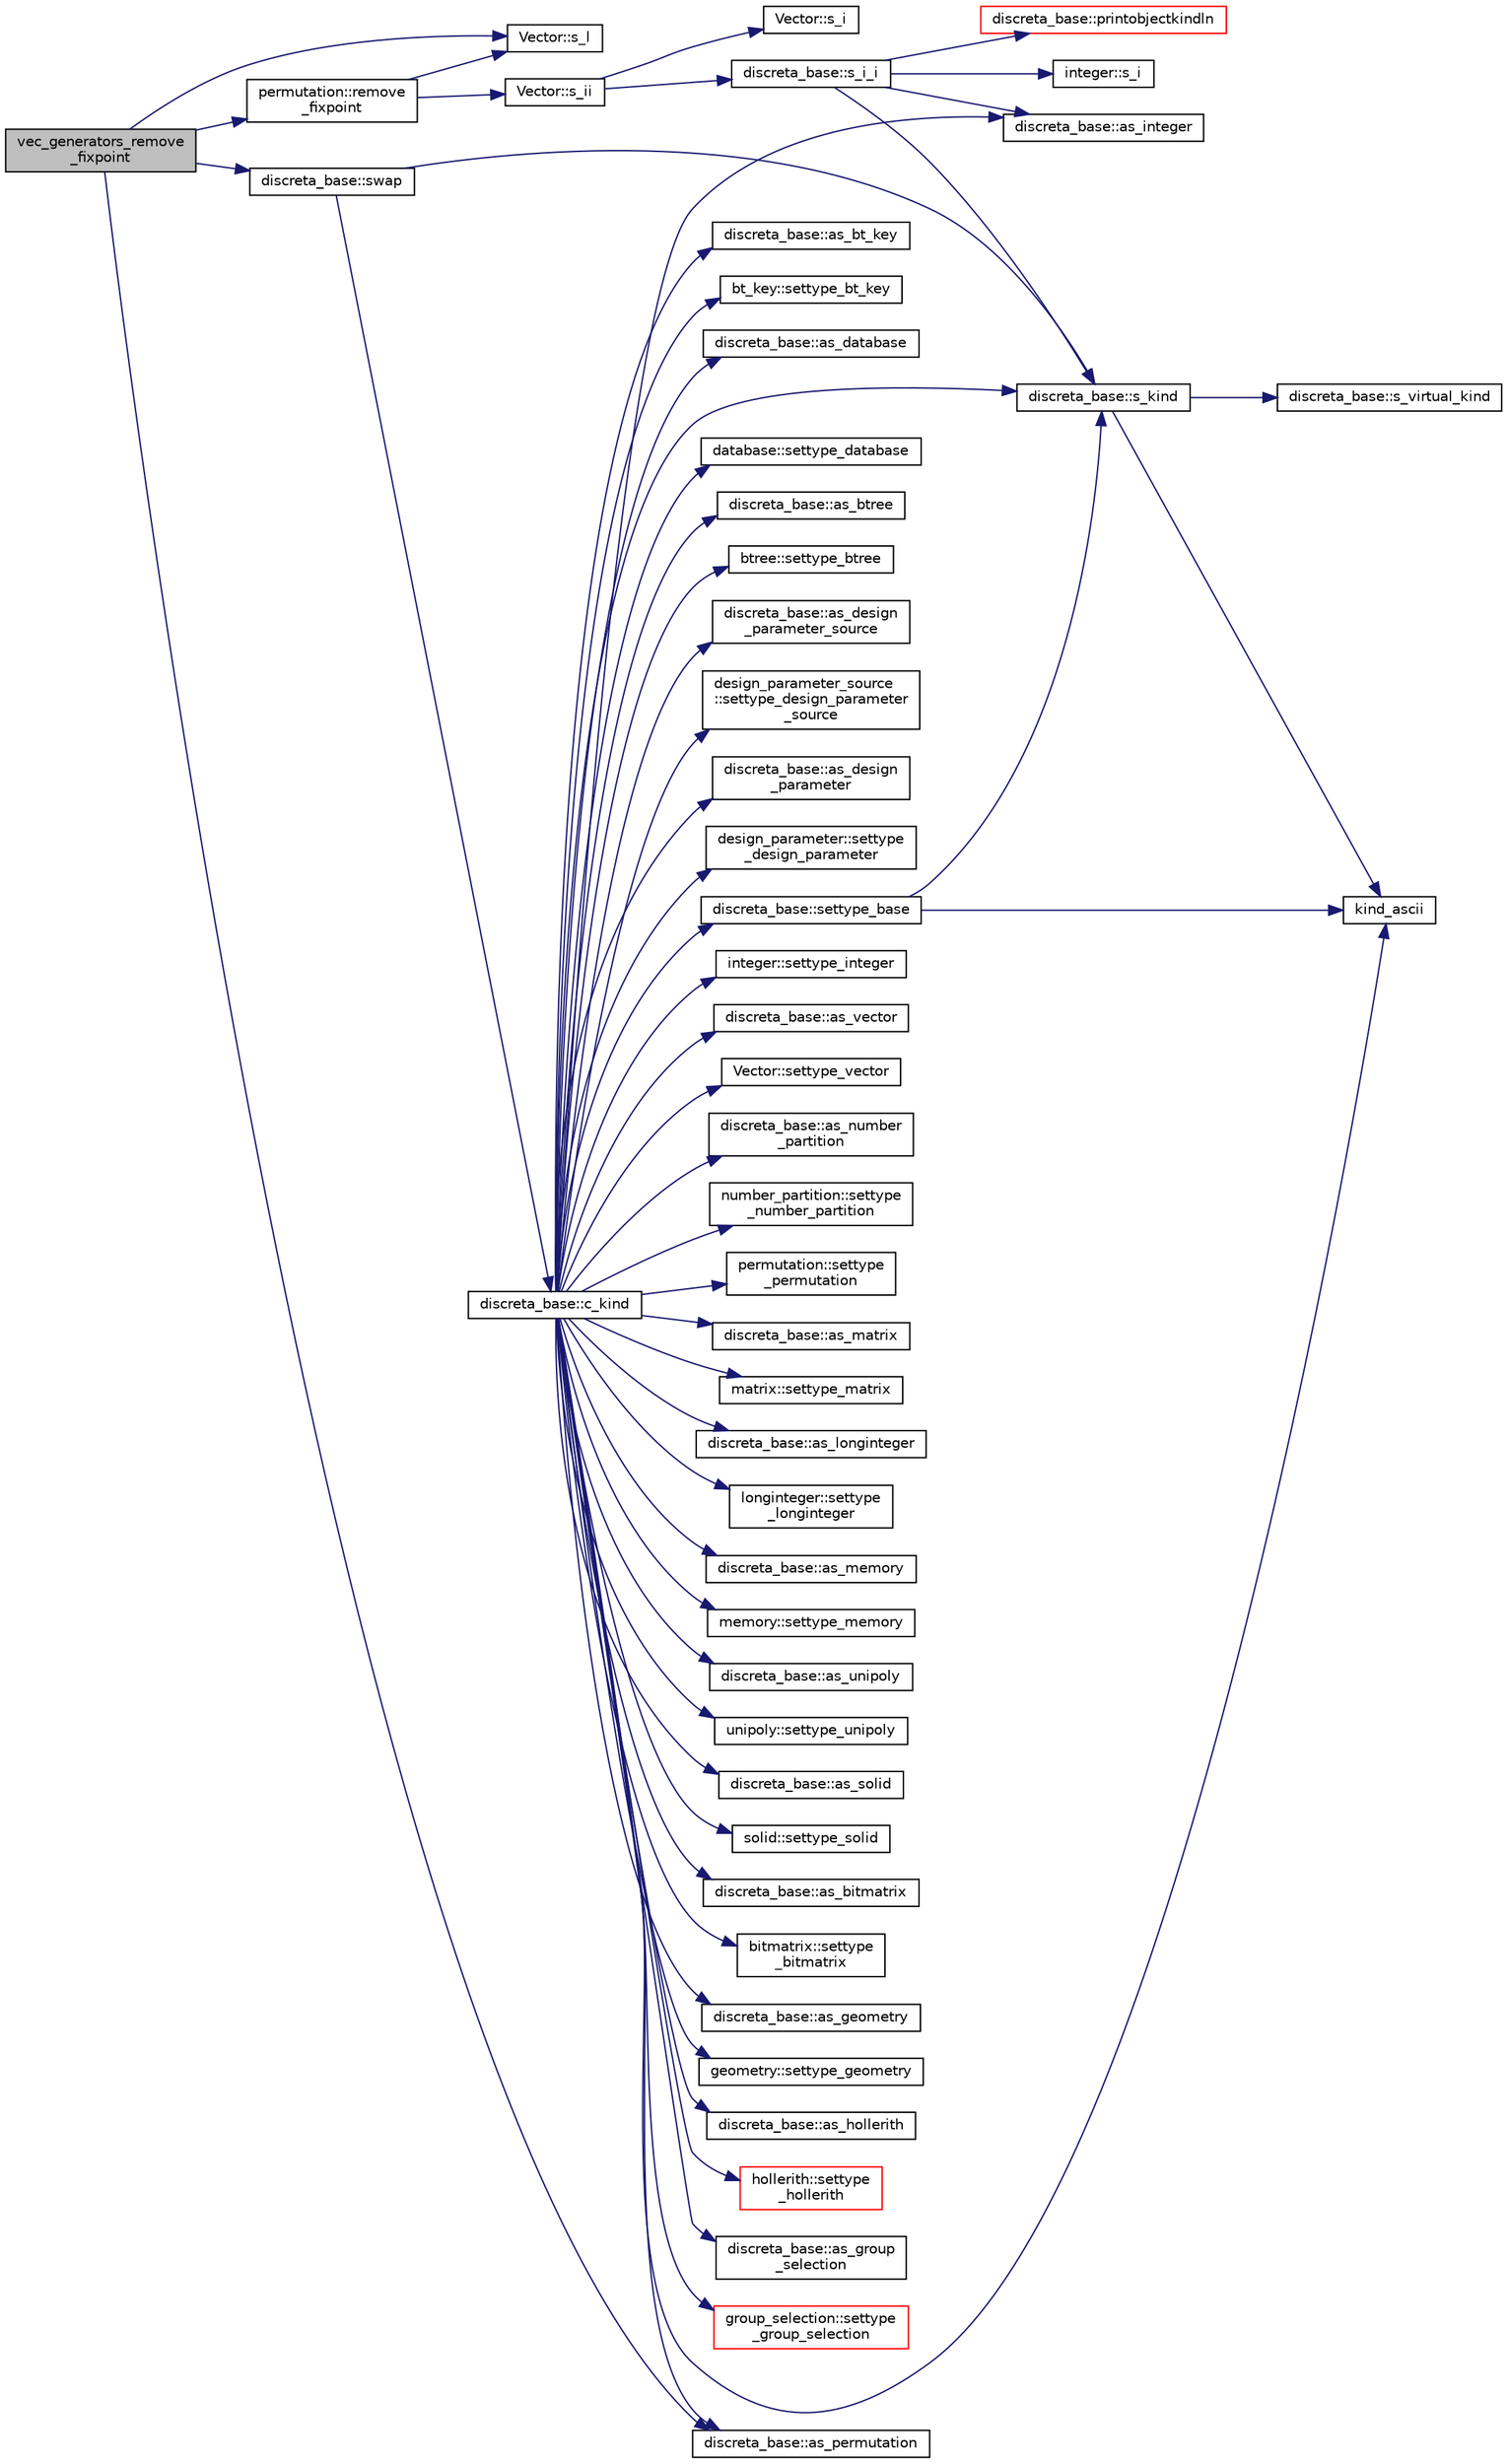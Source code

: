 digraph "vec_generators_remove_fixpoint"
{
  edge [fontname="Helvetica",fontsize="10",labelfontname="Helvetica",labelfontsize="10"];
  node [fontname="Helvetica",fontsize="10",shape=record];
  rankdir="LR";
  Node2855 [label="vec_generators_remove\l_fixpoint",height=0.2,width=0.4,color="black", fillcolor="grey75", style="filled", fontcolor="black"];
  Node2855 -> Node2856 [color="midnightblue",fontsize="10",style="solid",fontname="Helvetica"];
  Node2856 [label="Vector::s_l",height=0.2,width=0.4,color="black", fillcolor="white", style="filled",URL="$d5/db2/class_vector.html#ad2dc082288f858d22a528832289e0704"];
  Node2855 -> Node2857 [color="midnightblue",fontsize="10",style="solid",fontname="Helvetica"];
  Node2857 [label="discreta_base::as_permutation",height=0.2,width=0.4,color="black", fillcolor="white", style="filled",URL="$d7/d71/classdiscreta__base.html#aa4e72f36a82984239b12ae831e131098"];
  Node2855 -> Node2858 [color="midnightblue",fontsize="10",style="solid",fontname="Helvetica"];
  Node2858 [label="permutation::remove\l_fixpoint",height=0.2,width=0.4,color="black", fillcolor="white", style="filled",URL="$d0/d08/classpermutation.html#aa7c3d0f95a13e5e3fef703c033e8f570"];
  Node2858 -> Node2856 [color="midnightblue",fontsize="10",style="solid",fontname="Helvetica"];
  Node2858 -> Node2859 [color="midnightblue",fontsize="10",style="solid",fontname="Helvetica"];
  Node2859 [label="Vector::s_ii",height=0.2,width=0.4,color="black", fillcolor="white", style="filled",URL="$d5/db2/class_vector.html#a75d4942cc7b9794717b4846c10520db8"];
  Node2859 -> Node2860 [color="midnightblue",fontsize="10",style="solid",fontname="Helvetica"];
  Node2860 [label="Vector::s_i",height=0.2,width=0.4,color="black", fillcolor="white", style="filled",URL="$d5/db2/class_vector.html#a1c4fe1752523df8119f70dd550244871"];
  Node2859 -> Node2861 [color="midnightblue",fontsize="10",style="solid",fontname="Helvetica"];
  Node2861 [label="discreta_base::s_i_i",height=0.2,width=0.4,color="black", fillcolor="white", style="filled",URL="$d7/d71/classdiscreta__base.html#aadb92c01fbe69b3034b0214b33fbc735"];
  Node2861 -> Node2862 [color="midnightblue",fontsize="10",style="solid",fontname="Helvetica"];
  Node2862 [label="discreta_base::s_kind",height=0.2,width=0.4,color="black", fillcolor="white", style="filled",URL="$d7/d71/classdiscreta__base.html#a8a830025c74adbbc3362418a7c2ba157"];
  Node2862 -> Node2863 [color="midnightblue",fontsize="10",style="solid",fontname="Helvetica"];
  Node2863 [label="discreta_base::s_virtual_kind",height=0.2,width=0.4,color="black", fillcolor="white", style="filled",URL="$d7/d71/classdiscreta__base.html#a52778a6d6943a468be083d0785d418fb"];
  Node2862 -> Node2864 [color="midnightblue",fontsize="10",style="solid",fontname="Helvetica"];
  Node2864 [label="kind_ascii",height=0.2,width=0.4,color="black", fillcolor="white", style="filled",URL="$d9/d60/discreta_8h.html#ad0ce825a9f29bc6cec27e1b64cfe27bf"];
  Node2861 -> Node2865 [color="midnightblue",fontsize="10",style="solid",fontname="Helvetica"];
  Node2865 [label="discreta_base::printobjectkindln",height=0.2,width=0.4,color="red", fillcolor="white", style="filled",URL="$d7/d71/classdiscreta__base.html#a677ccc8f392ebedde05e453f8cf59559"];
  Node2861 -> Node2867 [color="midnightblue",fontsize="10",style="solid",fontname="Helvetica"];
  Node2867 [label="discreta_base::as_integer",height=0.2,width=0.4,color="black", fillcolor="white", style="filled",URL="$d7/d71/classdiscreta__base.html#a00d7691eaf874fd283d942692fe8dd26"];
  Node2861 -> Node2868 [color="midnightblue",fontsize="10",style="solid",fontname="Helvetica"];
  Node2868 [label="integer::s_i",height=0.2,width=0.4,color="black", fillcolor="white", style="filled",URL="$d0/de5/classinteger.html#adf28e9f94d4c844adaa950deeb80b904"];
  Node2855 -> Node2869 [color="midnightblue",fontsize="10",style="solid",fontname="Helvetica"];
  Node2869 [label="discreta_base::swap",height=0.2,width=0.4,color="black", fillcolor="white", style="filled",URL="$d7/d71/classdiscreta__base.html#a2e8acbb9d3476675dac5b6a583b0293e"];
  Node2869 -> Node2862 [color="midnightblue",fontsize="10",style="solid",fontname="Helvetica"];
  Node2869 -> Node2870 [color="midnightblue",fontsize="10",style="solid",fontname="Helvetica"];
  Node2870 [label="discreta_base::c_kind",height=0.2,width=0.4,color="black", fillcolor="white", style="filled",URL="$d7/d71/classdiscreta__base.html#adc2ff61589c2d083688e7a43f333cb62"];
  Node2870 -> Node2871 [color="midnightblue",fontsize="10",style="solid",fontname="Helvetica"];
  Node2871 [label="discreta_base::settype_base",height=0.2,width=0.4,color="black", fillcolor="white", style="filled",URL="$d7/d71/classdiscreta__base.html#a4f42899a89447d1c3993ea07c38f8ad4"];
  Node2871 -> Node2862 [color="midnightblue",fontsize="10",style="solid",fontname="Helvetica"];
  Node2871 -> Node2864 [color="midnightblue",fontsize="10",style="solid",fontname="Helvetica"];
  Node2870 -> Node2867 [color="midnightblue",fontsize="10",style="solid",fontname="Helvetica"];
  Node2870 -> Node2872 [color="midnightblue",fontsize="10",style="solid",fontname="Helvetica"];
  Node2872 [label="integer::settype_integer",height=0.2,width=0.4,color="black", fillcolor="white", style="filled",URL="$d0/de5/classinteger.html#a6265c65ef311229acd513d748faba796"];
  Node2870 -> Node2873 [color="midnightblue",fontsize="10",style="solid",fontname="Helvetica"];
  Node2873 [label="discreta_base::as_vector",height=0.2,width=0.4,color="black", fillcolor="white", style="filled",URL="$d7/d71/classdiscreta__base.html#a7bdd6cae39c380b128ee9e17e42cf020"];
  Node2870 -> Node2874 [color="midnightblue",fontsize="10",style="solid",fontname="Helvetica"];
  Node2874 [label="Vector::settype_vector",height=0.2,width=0.4,color="black", fillcolor="white", style="filled",URL="$d5/db2/class_vector.html#a34e0d00b18c051f23904a8429fa6c8b4"];
  Node2870 -> Node2875 [color="midnightblue",fontsize="10",style="solid",fontname="Helvetica"];
  Node2875 [label="discreta_base::as_number\l_partition",height=0.2,width=0.4,color="black", fillcolor="white", style="filled",URL="$d7/d71/classdiscreta__base.html#a307aa09de0e925d46697707968ffab00"];
  Node2870 -> Node2876 [color="midnightblue",fontsize="10",style="solid",fontname="Helvetica"];
  Node2876 [label="number_partition::settype\l_number_partition",height=0.2,width=0.4,color="black", fillcolor="white", style="filled",URL="$df/d50/classnumber__partition.html#a3aaec1b557758f643ffc8555bbc358be"];
  Node2870 -> Node2857 [color="midnightblue",fontsize="10",style="solid",fontname="Helvetica"];
  Node2870 -> Node2877 [color="midnightblue",fontsize="10",style="solid",fontname="Helvetica"];
  Node2877 [label="permutation::settype\l_permutation",height=0.2,width=0.4,color="black", fillcolor="white", style="filled",URL="$d0/d08/classpermutation.html#af1eea29f86195cede9562e444664c28c"];
  Node2870 -> Node2878 [color="midnightblue",fontsize="10",style="solid",fontname="Helvetica"];
  Node2878 [label="discreta_base::as_matrix",height=0.2,width=0.4,color="black", fillcolor="white", style="filled",URL="$d7/d71/classdiscreta__base.html#ae4d7f56d917a4707b838fbffde6467ff"];
  Node2870 -> Node2879 [color="midnightblue",fontsize="10",style="solid",fontname="Helvetica"];
  Node2879 [label="matrix::settype_matrix",height=0.2,width=0.4,color="black", fillcolor="white", style="filled",URL="$d1/d8d/classmatrix.html#a1780283a64a789e4084d792683d276bb"];
  Node2870 -> Node2880 [color="midnightblue",fontsize="10",style="solid",fontname="Helvetica"];
  Node2880 [label="discreta_base::as_longinteger",height=0.2,width=0.4,color="black", fillcolor="white", style="filled",URL="$d7/d71/classdiscreta__base.html#a20a094639eb711b10c8694c51937f7cd"];
  Node2870 -> Node2881 [color="midnightblue",fontsize="10",style="solid",fontname="Helvetica"];
  Node2881 [label="longinteger::settype\l_longinteger",height=0.2,width=0.4,color="black", fillcolor="white", style="filled",URL="$d3/d71/classlonginteger.html#ae5f811ece8df31b9ff114368a18e1dc5"];
  Node2870 -> Node2882 [color="midnightblue",fontsize="10",style="solid",fontname="Helvetica"];
  Node2882 [label="discreta_base::as_memory",height=0.2,width=0.4,color="black", fillcolor="white", style="filled",URL="$d7/d71/classdiscreta__base.html#ad94b2d7dce0cd4fa22db57f6e79c4bd2"];
  Node2870 -> Node2883 [color="midnightblue",fontsize="10",style="solid",fontname="Helvetica"];
  Node2883 [label="memory::settype_memory",height=0.2,width=0.4,color="black", fillcolor="white", style="filled",URL="$d8/d99/classmemory.html#a33aae277f9b8fe36b02e9d5da895451b"];
  Node2870 -> Node2884 [color="midnightblue",fontsize="10",style="solid",fontname="Helvetica"];
  Node2884 [label="discreta_base::as_unipoly",height=0.2,width=0.4,color="black", fillcolor="white", style="filled",URL="$d7/d71/classdiscreta__base.html#ad50d8027f039fe5c2478cddb243adc9d"];
  Node2870 -> Node2885 [color="midnightblue",fontsize="10",style="solid",fontname="Helvetica"];
  Node2885 [label="unipoly::settype_unipoly",height=0.2,width=0.4,color="black", fillcolor="white", style="filled",URL="$d1/d89/classunipoly.html#a8db854fcc85c5e1150b1f1b1c005c95b"];
  Node2870 -> Node2886 [color="midnightblue",fontsize="10",style="solid",fontname="Helvetica"];
  Node2886 [label="discreta_base::as_solid",height=0.2,width=0.4,color="black", fillcolor="white", style="filled",URL="$d7/d71/classdiscreta__base.html#a1fc5f2b85ec97ab0a69dd64903c970a5"];
  Node2870 -> Node2887 [color="midnightblue",fontsize="10",style="solid",fontname="Helvetica"];
  Node2887 [label="solid::settype_solid",height=0.2,width=0.4,color="black", fillcolor="white", style="filled",URL="$d8/def/classsolid.html#a775bd4821f75a8aee4ea3d4335ff90e0"];
  Node2870 -> Node2888 [color="midnightblue",fontsize="10",style="solid",fontname="Helvetica"];
  Node2888 [label="discreta_base::as_bitmatrix",height=0.2,width=0.4,color="black", fillcolor="white", style="filled",URL="$d7/d71/classdiscreta__base.html#a071ad54ea8ef6c9d1d15f532e5a76df6"];
  Node2870 -> Node2889 [color="midnightblue",fontsize="10",style="solid",fontname="Helvetica"];
  Node2889 [label="bitmatrix::settype\l_bitmatrix",height=0.2,width=0.4,color="black", fillcolor="white", style="filled",URL="$de/dc8/classbitmatrix.html#acb571d947f9526665ebbdc0ce3e2a973"];
  Node2870 -> Node2890 [color="midnightblue",fontsize="10",style="solid",fontname="Helvetica"];
  Node2890 [label="discreta_base::as_geometry",height=0.2,width=0.4,color="black", fillcolor="white", style="filled",URL="$d7/d71/classdiscreta__base.html#a38fc7b4cdd830703e9d87354b79bc5c8"];
  Node2870 -> Node2891 [color="midnightblue",fontsize="10",style="solid",fontname="Helvetica"];
  Node2891 [label="geometry::settype_geometry",height=0.2,width=0.4,color="black", fillcolor="white", style="filled",URL="$da/d44/classgeometry.html#ab4a336baba6a3f56f5ffa053a5be5ba7"];
  Node2870 -> Node2892 [color="midnightblue",fontsize="10",style="solid",fontname="Helvetica"];
  Node2892 [label="discreta_base::as_hollerith",height=0.2,width=0.4,color="black", fillcolor="white", style="filled",URL="$d7/d71/classdiscreta__base.html#a3e66f82711f314710107e2f29e589690"];
  Node2870 -> Node2893 [color="midnightblue",fontsize="10",style="solid",fontname="Helvetica"];
  Node2893 [label="hollerith::settype\l_hollerith",height=0.2,width=0.4,color="red", fillcolor="white", style="filled",URL="$d8/d99/classhollerith.html#a23bbd4acfc88a0e90f1245f243f51f76"];
  Node2870 -> Node2895 [color="midnightblue",fontsize="10",style="solid",fontname="Helvetica"];
  Node2895 [label="discreta_base::as_group\l_selection",height=0.2,width=0.4,color="black", fillcolor="white", style="filled",URL="$d7/d71/classdiscreta__base.html#aae1bac4883c567718bef9fb610abbdc8"];
  Node2870 -> Node2896 [color="midnightblue",fontsize="10",style="solid",fontname="Helvetica"];
  Node2896 [label="group_selection::settype\l_group_selection",height=0.2,width=0.4,color="red", fillcolor="white", style="filled",URL="$d6/db0/classgroup__selection.html#a015ed73b7b8d784bedd4d11ac1fc0ec1"];
  Node2870 -> Node2898 [color="midnightblue",fontsize="10",style="solid",fontname="Helvetica"];
  Node2898 [label="discreta_base::as_bt_key",height=0.2,width=0.4,color="black", fillcolor="white", style="filled",URL="$d7/d71/classdiscreta__base.html#a2734c6e08dca17cf6588bd5064ec1b9f"];
  Node2870 -> Node2899 [color="midnightblue",fontsize="10",style="solid",fontname="Helvetica"];
  Node2899 [label="bt_key::settype_bt_key",height=0.2,width=0.4,color="black", fillcolor="white", style="filled",URL="$d1/de5/classbt__key.html#a352bb10beb7c789d8d29373035824800"];
  Node2870 -> Node2900 [color="midnightblue",fontsize="10",style="solid",fontname="Helvetica"];
  Node2900 [label="discreta_base::as_database",height=0.2,width=0.4,color="black", fillcolor="white", style="filled",URL="$d7/d71/classdiscreta__base.html#ab055d39d58210a2b03ba3d33703b09a9"];
  Node2870 -> Node2901 [color="midnightblue",fontsize="10",style="solid",fontname="Helvetica"];
  Node2901 [label="database::settype_database",height=0.2,width=0.4,color="black", fillcolor="white", style="filled",URL="$db/d72/classdatabase.html#a014639aa001462e480eb1f3984839b72"];
  Node2870 -> Node2902 [color="midnightblue",fontsize="10",style="solid",fontname="Helvetica"];
  Node2902 [label="discreta_base::as_btree",height=0.2,width=0.4,color="black", fillcolor="white", style="filled",URL="$d7/d71/classdiscreta__base.html#a78e76674cef2ec113c17989c11288778"];
  Node2870 -> Node2903 [color="midnightblue",fontsize="10",style="solid",fontname="Helvetica"];
  Node2903 [label="btree::settype_btree",height=0.2,width=0.4,color="black", fillcolor="white", style="filled",URL="$dd/db0/classbtree.html#a5a1b9773c848908a6050cc733d2d9780"];
  Node2870 -> Node2904 [color="midnightblue",fontsize="10",style="solid",fontname="Helvetica"];
  Node2904 [label="discreta_base::as_design\l_parameter_source",height=0.2,width=0.4,color="black", fillcolor="white", style="filled",URL="$d7/d71/classdiscreta__base.html#a59cbf837c6582ded5bc586265d13d81a"];
  Node2870 -> Node2905 [color="midnightblue",fontsize="10",style="solid",fontname="Helvetica"];
  Node2905 [label="design_parameter_source\l::settype_design_parameter\l_source",height=0.2,width=0.4,color="black", fillcolor="white", style="filled",URL="$df/d4b/classdesign__parameter__source.html#a3af3b851df87bd1661fb9c9ce18822c8"];
  Node2870 -> Node2906 [color="midnightblue",fontsize="10",style="solid",fontname="Helvetica"];
  Node2906 [label="discreta_base::as_design\l_parameter",height=0.2,width=0.4,color="black", fillcolor="white", style="filled",URL="$d7/d71/classdiscreta__base.html#aab24ff38ea1c5471ab3de42e014d0f2a"];
  Node2870 -> Node2907 [color="midnightblue",fontsize="10",style="solid",fontname="Helvetica"];
  Node2907 [label="design_parameter::settype\l_design_parameter",height=0.2,width=0.4,color="black", fillcolor="white", style="filled",URL="$da/d94/classdesign__parameter.html#a8b19d277f2b7d09c2531a527dfc0359e"];
  Node2870 -> Node2864 [color="midnightblue",fontsize="10",style="solid",fontname="Helvetica"];
  Node2870 -> Node2862 [color="midnightblue",fontsize="10",style="solid",fontname="Helvetica"];
}
